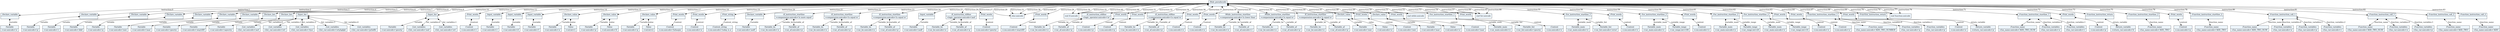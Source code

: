 
    digraph xtext {
    fontname = "Bitstream Vera Sans"
    fontsize = 8
    node[
        shape=record,
        style=filled,
        fillcolor=aliceblue
    ]
    nodesep = 0.3
    edge[dir=black,arrowtail=empty]


66419288 -> 66418504 [label="instruction:0" arrowtail=diamond dir=both]
66418504 -> 66417440 [label="variable" arrowtail=diamond dir=both]
66417440[label="{:Variable|+var:unicode='a'\l}"]
66418504[label="{:Declare_variable|}"]
66419288 -> 66417888 [label="instruction:1" arrowtail=diamond dir=both]
66417888 -> 66416768 [label="variable" arrowtail=diamond dir=both]
66416768[label="{:Variable|+var:unicode='p'\l}"]
66417888[label="{:Declare_variable|}"]
66419288 -> 66417160 [label="instruction:2" arrowtail=diamond dir=both]
66417160 -> 66417720 [label="variable" arrowtail=diamond dir=both]
66417720[label="{:Variable|+var:unicode='c'\l}"]
66417160[label="{:Declare_variable|}"]
66419288 -> 66417776 [label="instruction:3" arrowtail=diamond dir=both]
66417776 -> 66417216 [label="variable" arrowtail=diamond dir=both]
66417216[label="{:Variable|+var:unicode='ddd'\l}"]
66417776[label="{:Declare_variable|}"]
66419288 -> 66417328 [label="instruction:4" arrowtail=diamond dir=both]
66417328 -> 66417272 [label="variable" arrowtail=diamond dir=both]
66417272[label="{:Variable|+var:unicode='q'\l}"]
66417328[label="{:Declare_variable|}"]
66419288 -> 66416824 [label="instruction:5" arrowtail=diamond dir=both]
66416824 -> 65813304 [label="variable" arrowtail=diamond dir=both]
65813304[label="{:Variable|+var:unicode='min'\l}"]
66416824[label="{:Declare_variable|}"]
66419288 -> 65017728 [label="instruction:6" arrowtail=diamond dir=both]
65017728 -> 65812688 [label="variable" arrowtail=diamond dir=both]
65812688[label="{:Variable|+var:unicode='max'\l}"]
65017728[label="{:Declare_variable|}"]
66419288 -> 65812856 [label="instruction:7" arrowtail=diamond dir=both]
65812856 -> 65810896 [label="variable" arrowtail=diamond dir=both]
65810896[label="{:Variable|+var:unicode='qwerty'\l}"]
65812856[label="{:Declare_list|}"]
66419288 -> 65811064 [label="instruction:8" arrowtail=diamond dir=both]
65811064 -> 65810728 [label="variable" arrowtail=diamond dir=both]
65810728[label="{:Variable|+var:unicode='oiuytt89'\l}"]
65811064[label="{:Declare_list|}"]
66419288 -> 65810840 [label="instruction:9" arrowtail=diamond dir=both]
65810840 -> 65813696 [label="variable" arrowtail=diamond dir=both]
65813696[label="{:Variable|+var:unicode='aqwerty'\l}"]
65810840 -> 65812296 [label="list_variables:0" arrowtail=diamond dir=both]
65812296[label="{:List_variables|+list_var:unicode='asd'\l}"]
65810840 -> 65813192 [label="list_variables:1" arrowtail=diamond dir=both]
65813192[label="{:List_variables|+list_var:unicode='ert'\l}"]
65810840 -> 65812800 [label="list_variables:2" arrowtail=diamond dir=both]
65812800[label="{:List_variables|+list_var:unicode='rtyu'\l}"]
65810840 -> 65812352 [label="list_variables:3" arrowtail=diamond dir=both]
65812352[label="{:List_variables|+list_var:unicode='ertyhgfgh'\l}"]
65810840 -> 65812184 [label="list_variables:4" arrowtail=diamond dir=both]
65812184[label="{:List_variables|+list_var:unicode='jythdfb'\l}"]
65810840[label="{:Input_list|}"]
66419288 -> 65814312 [label="instruction:10" arrowtail=diamond dir=both]
65814312 -> 65811008 [label="variable" arrowtail=diamond dir=both]
65811008[label="{:Variable|+var:unicode='qwerty'\l}"]
65814312 -> 65812240 [label="list_variables:0" arrowtail=diamond dir=both]
65812240[label="{:List_variables|+list_var:unicode='asd'\l}"]
65814312 -> 65397760 [label="list_variables:1" arrowtail=diamond dir=both]
65397760[label="{:List_variables|+list_var:unicode='ert'\l}"]
65814312[label="{:Input_list|}"]
66419288 -> 65813416 [label="instruction:11" arrowtail=diamond dir=both]
65813416 -> 65400784 [label="content" arrowtail=diamond dir=both]
65400784[label="{:Content|+con:unicode='c'\l}"]
65813416[label="{:Print_words|}"]
66419288 -> 65811176 [label="instruction:12" arrowtail=diamond dir=both]
65811176 -> 65399944 [label="variable" arrowtail=diamond dir=both]
65399944[label="{:Variable|+var:unicode='c'\l}"]
65811176[label="{:Input_variable|}"]
66419288 -> 65398768 [label="instruction:13" arrowtail=diamond dir=both]
65398768 -> 65399832 [label="variable" arrowtail=diamond dir=both]
65399832[label="{:Variable|+var:unicode='d'\l}"]
65398768[label="{:Input_variable|}"]
66419288 -> 65399216 [label="instruction:14" arrowtail=diamond dir=both]
65399216 -> 65398656 [label="variable" arrowtail=diamond dir=both]
65398656[label="{:Variable|+var:unicode='l'\l}"]
65399216[label="{:Input_variable|}"]
66419288 -> 65398712 [label="instruction:15" arrowtail=diamond dir=both]
65398712 -> 65398600 [label="variable" arrowtail=diamond dir=both]
65398600[label="{:Variable|+var:unicode='a'\l}"]
65398712 -> 65399272 [label="value" arrowtail=diamond dir=both]
65399272[label="{:Value|+val:int=1\l}"]
65398712[label="{:Declare_value|}"]
66419288 -> 65399888 [label="instruction:16" arrowtail=diamond dir=both]
65399888 -> 65399048 [label="variable" arrowtail=diamond dir=both]
65399048[label="{:Variable|+var:unicode='p'\l}"]
65399888 -> 65398544 [label="value" arrowtail=diamond dir=both]
65398544[label="{:Value|+val:unicode='li'\l}"]
65399888[label="{:Declare_value|}"]
66419288 -> 65399160 [label="instruction:17" arrowtail=diamond dir=both]
65399160 -> 65397592 [label="variable" arrowtail=diamond dir=both]
65397592[label="{:Variable|+var:unicode='q'\l}"]
65399160 -> 65399608 [label="value" arrowtail=diamond dir=both]
65399608[label="{:Value|+val:int=2\l}"]
65399160[label="{:Declare_value|}"]
66419288 -> 65400728 [label="instruction:18" arrowtail=diamond dir=both]
65400728 -> 65980904 [label="content" arrowtail=diamond dir=both]
65980904[label="{:Content|+con:unicode='lizhaojia'\l}"]
65400728[label="{:Print_words|}"]
66419288 -> 65979672 [label="instruction:19" arrowtail=diamond dir=both]
65979672 -> 65979504 [label="content" arrowtail=diamond dir=both]
65979504[label="{:Content|+con:unicode='a'\l}"]
65979672[label="{:Print_words|}"]
66419288 -> 65980456 [label="instruction:20" arrowtail=diamond dir=both]
65980456 -> 65979280 [label="content_string" arrowtail=diamond dir=both]
65979280[label="{:Content_string|+con:unicode='today is a'\l}"]
65980456[label="{:Print_string|}"]
66419288 -> 65979392 [label="instruction:21" arrowtail=diamond dir=both]
65979392 -> 65979616 [label="variable" arrowtail=diamond dir=both]
65979616[label="{:Variable|+var:unicode='asdf'\l}"]
65979392[label="{:Declare_variable|}"]
66419288 -> 65978720 [label="instruction:22" arrowtail=diamond dir=both]
65978720 -> 65981968 [label="variable_be" arrowtail=diamond dir=both]
65981968[label="{:Variable_be|+var_be:unicode='a'\l}"]
65978720 -> 65981856 [label="variable_af" arrowtail=diamond dir=both]
65981856[label="{:Variable_af|+var_af:unicode='p'\l}"]
65978720[label="{:If_instruction_startline|+comparasion:unicode='is more equal'\l}"]
66419288 -> 65982024 [label="instruction:23" arrowtail=diamond dir=both]
65982024 -> 65981016 [label="variable_be" arrowtail=diamond dir=both]
65981016[label="{:Variable_be|+var_be:unicode='a'\l}"]
65982024 -> 65980512 [label="variable_af" arrowtail=diamond dir=both]
65980512[label="{:Variable_af|+var_af:unicode='p'\l}"]
65982024[label="{:If_instruction_startline|+comparasion:unicode='is equal to'\l}"]
66419288 -> 65981632 [label="instruction:24" arrowtail=diamond dir=both]
65981632 -> 65979056 [label="variable_be" arrowtail=diamond dir=both]
65979056[label="{:Variable_be|+var_be:unicode='a'\l}"]
65981632 -> 65903920 [label="variable_af" arrowtail=diamond dir=both]
65903920[label="{:Variable_af|+var_af:unicode='p'\l}"]
65981632[label="{:If_instruction_startline|+comparasion:unicode='is equal to'\l}"]
66419288 -> 65979952 [label="instruction:25" arrowtail=diamond dir=both]
65979952 -> 65902408 [label="variable" arrowtail=diamond dir=both]
65902408[label="{:Variable|+var:unicode='asdf'\l}"]
65979952[label="{:Input_variable|}"]
66419288 -> 65903024 [label="instruction:26" arrowtail=diamond dir=both]
65903024 -> 65901344 [label="variable_be" arrowtail=diamond dir=both]
65901344[label="{:Variable_be|+var_be:unicode='a'\l}"]
65903024 -> 65901120 [label="variable_af" arrowtail=diamond dir=both]
65901120[label="{:Variable_af|+var_af:unicode='q'\l}"]
65903024[label="{:If_instruction_elifline|+logic_operator:unicode='and'\l}"]
66419288 -> 65902296 [label="instruction:27" arrowtail=diamond dir=both]
65902296 -> 65900672 [label="content" arrowtail=diamond dir=both]
65900672[label="{:Content|+con:unicode='qwerty'\l}"]
65902296[label="{:Print_words|}"]
66419288 -> "else:unicode" [label="instruction:28" arrowtail=diamond dir=both]
66419288 -> 65903976 [label="instruction:29" arrowtail=diamond dir=both]
65903976 -> 65904312 [label="content" arrowtail=diamond dir=both]
65904312[label="{:Content|+con:unicode='oiuytt89'\l}"]
65903976[label="{:Print_words|}"]
66419288 -> "end if:unicode" [label="instruction:30" arrowtail=diamond dir=both]
66419288 -> 65903080 [label="instruction:31" arrowtail=diamond dir=both]
65903080 -> 65900616 [label="variable_be" arrowtail=diamond dir=both]
65900616[label="{:Variable_be|+var_be:unicode='a'\l}"]
65903080 -> 65901400 [label="variable_af" arrowtail=diamond dir=both]
65901400[label="{:Variable_af|+var_af:unicode='q'\l}"]
65903080[label="{:If_instruction_elifline|+logic_operator:unicode='or'\l}"]
66419288 -> 65901736 [label="instruction:32" arrowtail=diamond dir=both]
65901736 -> 65900728 [label="content" arrowtail=diamond dir=both]
65900728[label="{:Content|+con:unicode='p'\l}"]
65901736[label="{:Print_words|}"]
66419288 -> "else:unicode" [label="instruction:33" arrowtail=diamond dir=both]
66419288 -> 65900784 [label="instruction:34" arrowtail=diamond dir=both]
65900784 -> 65930464 [label="content" arrowtail=diamond dir=both]
65930464[label="{:Content|+con:unicode='q'\l}"]
65900784[label="{:Print_words|}"]
66419288 -> "end if:unicode" [label="instruction:35" arrowtail=diamond dir=both]
66419288 -> 65902464 [label="instruction:36" arrowtail=diamond dir=both]
65902464 -> 65932200 [label="variable_be" arrowtail=diamond dir=both]
65932200[label="{:Variable_be|+var_be:unicode='a'\l}"]
65902464 -> 65931584 [label="variable_af" arrowtail=diamond dir=both]
65931584[label="{:Variable_af|+var_af:unicode='p'\l}"]
65902464[label="{:If_instruction_elifline|+comparasion:unicode='is equal to'\l}"]
66419288 -> 65929736 [label="instruction:37" arrowtail=diamond dir=both]
65929736 -> 65930184 [label="content" arrowtail=diamond dir=both]
65930184[label="{:Content|+con:unicode='a'\l}"]
65929736[label="{:Print_words|}"]
66419288 -> "else:unicode" [label="instruction:38" arrowtail=diamond dir=both]
66419288 -> 65931528 [label="instruction:39" arrowtail=diamond dir=both]
65931528 -> 65929288 [label="content" arrowtail=diamond dir=both]
65929288[label="{:Content|+con:unicode='a'\l}"]
65931528[label="{:Print_words|}"]
66419288 -> "end if:unicode" [label="instruction:40" arrowtail=diamond dir=both]
66419288 -> 65929400 [label="instruction:41" arrowtail=diamond dir=both]
65929400 -> 65933264 [label="variable_be" arrowtail=diamond dir=both]
65933264[label="{:Variable_be|+var_be:unicode='a'\l}"]
65929400 -> 65931640 [label="variable_af" arrowtail=diamond dir=both]
65931640[label="{:Variable_af|+var_af:unicode='c'\l}"]
65929400[label="{:While_instruction_startline|+comparasion:unicode='is lower than'\l}"]
66419288 -> 65929344 [label="instruction:42" arrowtail=diamond dir=both]
65929344 -> 65929904 [label="variable_be" arrowtail=diamond dir=both]
65929904[label="{:Variable_be|+var_be:unicode='a'\l}"]
65929344 -> 65930576 [label="variable_af" arrowtail=diamond dir=both]
65930576[label="{:Variable_af|+var_af:unicode='p'\l}"]
65929344[label="{:While_instruction_startline|+comparasion:unicode='is equal to'\l}"]
66419288 -> 65932816 [label="instruction:43" arrowtail=diamond dir=both]
65932816 -> 65929568 [label="variable_be" arrowtail=diamond dir=both]
65929568[label="{:Variable_be|+var_be:unicode='a'\l}"]
65932816 -> 65930912 [label="variable_af" arrowtail=diamond dir=both]
65930912[label="{:Variable_af|+var_af:unicode='p'\l}"]
65932816[label="{:If_instruction_startline|+comparasion:unicode='is equal to'\l}"]
66419288 -> 65932256 [label="instruction:44" arrowtail=diamond dir=both]
65932256 -> 65930744 [label="variable" arrowtail=diamond dir=both]
65930744[label="{:Variable|+var:unicode='min'\l}"]
65932256 -> 65930800 [label="value" arrowtail=diamond dir=both]
65930800[label="{:Value|+val:unicode='a'\l}"]
65932256[label="{:Declare_value|}"]
66419288 -> 65930856 [label="instruction:45" arrowtail=diamond dir=both]
65930856 -> 65930632 [label="content" arrowtail=diamond dir=both]
65930632[label="{:Content|+con:unicode='min'\l}"]
65930856[label="{:Print_words|}"]
66419288 -> "end if:unicode" [label="instruction:46" arrowtail=diamond dir=both]
66419288 -> "else:unicode" [label="instruction:47" arrowtail=diamond dir=both]
66419288 -> 65930352 [label="instruction:48" arrowtail=diamond dir=both]
65930352 -> 65855672 [label="variable" arrowtail=diamond dir=both]
65855672[label="{:Variable|+var:unicode='max'\l}"]
65930352 -> 65856064 [label="value" arrowtail=diamond dir=both]
65856064[label="{:Value|+val:unicode='a'\l}"]
65930352[label="{:Declare_value|}"]
66419288 -> 65857464 [label="instruction:49" arrowtail=diamond dir=both]
65857464 -> 65855952 [label="content" arrowtail=diamond dir=both]
65855952[label="{:Content|+con:unicode='max'\l}"]
65857464[label="{:Print_words|}"]
66419288 -> "end while:unicode" [label="instruction:50" arrowtail=diamond dir=both]
66419288 -> "end while:unicode" [label="instruction:51" arrowtail=diamond dir=both]
66419288 -> 65856008 [label="instruction:52" arrowtail=diamond dir=both]
65856008 -> 65855728 [label="variable_main" arrowtail=diamond dir=both]
65855728[label="{:Variable_main|+var_main:unicode='x'\l}"]
65856008 -> 65859480 [label="variable_list" arrowtail=diamond dir=both]
65859480[label="{:Variable_list|+var_list:unicode='qwerty'\l}"]
65856008[label="{:For_instruction_startline_1|}"]
66419288 -> 65855896 [label="instruction:53" arrowtail=diamond dir=both]
65855896 -> 65858416 [label="content" arrowtail=diamond dir=both]
65858416[label="{:Content|+con:unicode='x'\l}"]
65855896[label="{:Print_words|}"]
66419288 -> "end for:unicode" [label="instruction:54" arrowtail=diamond dir=both]
66419288 -> 65856120 [label="instruction:55" arrowtail=diamond dir=both]
65856120 -> 65857856 [label="variable_main" arrowtail=diamond dir=both]
65857856[label="{:Variable_main|+var_main:unicode='x'\l}"]
65856120 -> 65856904 [label="variable_list" arrowtail=diamond dir=both]
65856904[label="{:Variable_list|+var_list:unicode='error'\l}"]
65856120[label="{:For_instruction_startline_1|}"]
66419288 -> 65858696 [label="instruction:56" arrowtail=diamond dir=both]
65858696 -> 65856848 [label="content" arrowtail=diamond dir=both]
65856848[label="{:Content|+con:unicode='x'\l}"]
65858696[label="{:Print_words|}"]
66419288 -> "end for:unicode" [label="instruction:57" arrowtail=diamond dir=both]
66419288 -> 65857576 [label="instruction:58" arrowtail=diamond dir=both]
65857576 -> 65859536 [label="variable_main" arrowtail=diamond dir=both]
65859536[label="{:Variable_main|+var_main:unicode='x'\l}"]
65857576 -> 65855840 [label="variable_range" arrowtail=diamond dir=both]
65855840[label="{:Variable_range|+var_range:int=100\l}"]
65857576[label="{:For_instruction_startline_2|}"]
66419288 -> 65856792 [label="instruction:59" arrowtail=diamond dir=both]
65856792 -> 66464848 [label="content" arrowtail=diamond dir=both]
66464848[label="{:Content|+con:unicode='x'\l}"]
65856792[label="{:Print_words|}"]
66419288 -> "end for:unicode" [label="instruction:60" arrowtail=diamond dir=both]
66419288 -> 65855560 [label="instruction:61" arrowtail=diamond dir=both]
65855560 -> 66463000 [label="variable_main" arrowtail=diamond dir=both]
66463000[label="{:Variable_main|+var_main:unicode='y'\l}"]
65855560 -> 66462944 [label="variable_range" arrowtail=diamond dir=both]
66462944[label="{:Variable_range|+var_range:int=20\l}"]
65855560[label="{:For_instruction_startline_2|}"]
66419288 -> 66463560 [label="instruction:62" arrowtail=diamond dir=both]
66463560 -> 66462384 [label="variable_main" arrowtail=diamond dir=both]
66462384[label="{:Variable_main|+var_main:unicode='x'\l}"]
66463560 -> 66462328 [label="variable_range" arrowtail=diamond dir=both]
66462328[label="{:Variable_range|+var_range:int=10\l}"]
66463560[label="{:For_instruction_startline_2|}"]
66419288 -> 66462440 [label="instruction:63" arrowtail=diamond dir=both]
66462440 -> 66463448 [label="content" arrowtail=diamond dir=both]
66463448[label="{:Content|+con:unicode='x'\l}"]
66462440[label="{:Print_words|}"]
66419288 -> 66464456 [label="instruction:64" arrowtail=diamond dir=both]
66464456 -> 66463728 [label="content" arrowtail=diamond dir=both]
66463728[label="{:Content|+con:unicode='y'\l}"]
66464456[label="{:Print_words|}"]
66419288 -> "end for:unicode" [label="instruction:65" arrowtail=diamond dir=both]
66419288 -> "end for:unicode" [label="instruction:66" arrowtail=diamond dir=both]
66419288 -> 66464960 [label="instruction:67" arrowtail=diamond dir=both]
66464960 -> 66463112 [label="function_name" arrowtail=diamond dir=both]
66463112[label="{:Function_name|+fun_name:unicode='ADD_TWO_NUMBER'\l}"]
66464960 -> 66464680 [label="function_variables:0" arrowtail=diamond dir=both]
66464680[label="{:Function_variables|+fun_var:unicode='q'\l}"]
66464960 -> 66463672 [label="function_variables:1" arrowtail=diamond dir=both]
66463672[label="{:Function_variables|+fun_var:unicode='p'\l}"]
66464960[label="{:Function_instruction_startline_1|}"]
66419288 -> 66464344 [label="instruction:68" arrowtail=diamond dir=both]
66464344 -> 66465128 [label="content" arrowtail=diamond dir=both]
66465128[label="{:Content|+con:unicode='a'\l}"]
66464344[label="{:Print_words|}"]
66419288 -> 66462552 [label="instruction:69" arrowtail=diamond dir=both]
66462552 -> 66465240 [label="return_variable" arrowtail=diamond dir=both]
66465240[label="{:Return_variable|+return_var:unicode='p'\l}"]
66462552[label="{:Function_instruction_return|}"]
66419288 -> "end function:unicode" [label="instruction:70" arrowtail=diamond dir=both]
66419288 -> 66465184 [label="instruction:71" arrowtail=diamond dir=both]
66465184 -> 66465352 [label="function_name" arrowtail=diamond dir=both]
66465352[label="{:Function_name|+fun_name:unicode='ADD_TWO_NUM'\l}"]
66465184 -> 66464792 [label="function_variables:0" arrowtail=diamond dir=both]
66464792[label="{:Function_variables|+fun_var:unicode='a'\l}"]
66465184 -> 66465464 [label="function_variables:1" arrowtail=diamond dir=both]
66465464[label="{:Function_variables|+fun_var:unicode='c'\l}"]
66465184[label="{:Function_instruction_startline_1|}"]
66419288 -> 66465296 [label="instruction:72" arrowtail=diamond dir=both]
66465296 -> 66465520 [label="content" arrowtail=diamond dir=both]
66465520[label="{:Content|+con:unicode='p'\l}"]
66465296[label="{:Print_words|}"]
66419288 -> 66465408 [label="instruction:73" arrowtail=diamond dir=both]
66465408 -> 66462720 [label="return_variable" arrowtail=diamond dir=both]
66462720[label="{:Return_variable|+return_var:unicode='b'\l}"]
66465408[label="{:Function_instruction_return|}"]
66419288 -> "end function:unicode" [label="instruction:74" arrowtail=diamond dir=both]
66419288 -> 66464288 [label="instruction:75" arrowtail=diamond dir=both]
66464288 -> 66465632 [label="function_name" arrowtail=diamond dir=both]
66465632[label="{:Function_name|+fun_name:unicode='ADD_TWO'\l}"]
66464288[label="{:Function_instruction_startline_2|}"]
66419288 -> 66465576 [label="instruction:76" arrowtail=diamond dir=both]
66465576 -> 66465744 [label="content" arrowtail=diamond dir=both]
66465744[label="{:Content|+con:unicode='q'\l}"]
66465576[label="{:Print_words|}"]
66419288 -> "end function:unicode" [label="instruction:77" arrowtail=diamond dir=both]
66419288 -> 66465688 [label="instruction:78" arrowtail=diamond dir=both]
66465688 -> 66637952 [label="function_name" arrowtail=diamond dir=both]
66637952[label="{:Function_name|+fun_name:unicode='ADD_TWO'\l}"]
66465688[label="{:Function_instruction_startline_2|}"]
66419288 -> "end function:unicode" [label="instruction:79" arrowtail=diamond dir=both]
66419288 -> 66637896 [label="instruction:80" arrowtail=diamond dir=both]
66637896 -> 66638064 [label="function_name" arrowtail=diamond dir=both]
66638064[label="{:Function_name|+fun_name:unicode='ADD_TWO_NUM'\l}"]
66637896 -> 66638176 [label="function_variables:0" arrowtail=diamond dir=both]
66638176[label="{:Function_variables|+fun_var:unicode='a'\l}"]
66637896 -> 66638288 [label="function_variables:1" arrowtail=diamond dir=both]
66638288[label="{:Function_variables|+fun_var:unicode='p'\l}"]
66637896 -> 66638344 [label="function_variables:2" arrowtail=diamond dir=both]
66638344[label="{:Function_variables|+fun_var:unicode='c'\l}"]
66637896[label="{:Function_instruction_call_1|}"]
66419288 -> 66638008 [label="instruction:81" arrowtail=diamond dir=both]
66638008 -> 66638400 [label="function_name" arrowtail=diamond dir=both]
66638400[label="{:Function_name|+fun_name:unicode='ADD_TWO_NUM'\l}"]
66638008 -> 66638512 [label="function_variables:0" arrowtail=diamond dir=both]
66638512[label="{:Function_variables|+fun_var:unicode='a'\l}"]
66638008 -> 66638568 [label="function_variables:1" arrowtail=diamond dir=both]
66638568[label="{:Function_variables|+fun_var:unicode='p'\l}"]
66638008[label="{:Function_instruction_call_1|}"]
66419288 -> 66638120 [label="instruction:82" arrowtail=diamond dir=both]
66638120 -> 66638624 [label="function_name" arrowtail=diamond dir=both]
66638624[label="{:Function_name|+fun_name:unicode='ADD_TWO'\l}"]
66638120[label="{:Function_instruction_call_2|}"]
66419288 -> 66638456 [label="instruction:83" arrowtail=diamond dir=both]
66638456 -> 66638736 [label="function_name" arrowtail=diamond dir=both]
66638736[label="{:Function_name|+fun_name:unicode='ADD'\l}"]
66638456[label="{:Function_instruction_call_2|}"]
66419288[label="{:Rule_pseudocode|}"]

}
